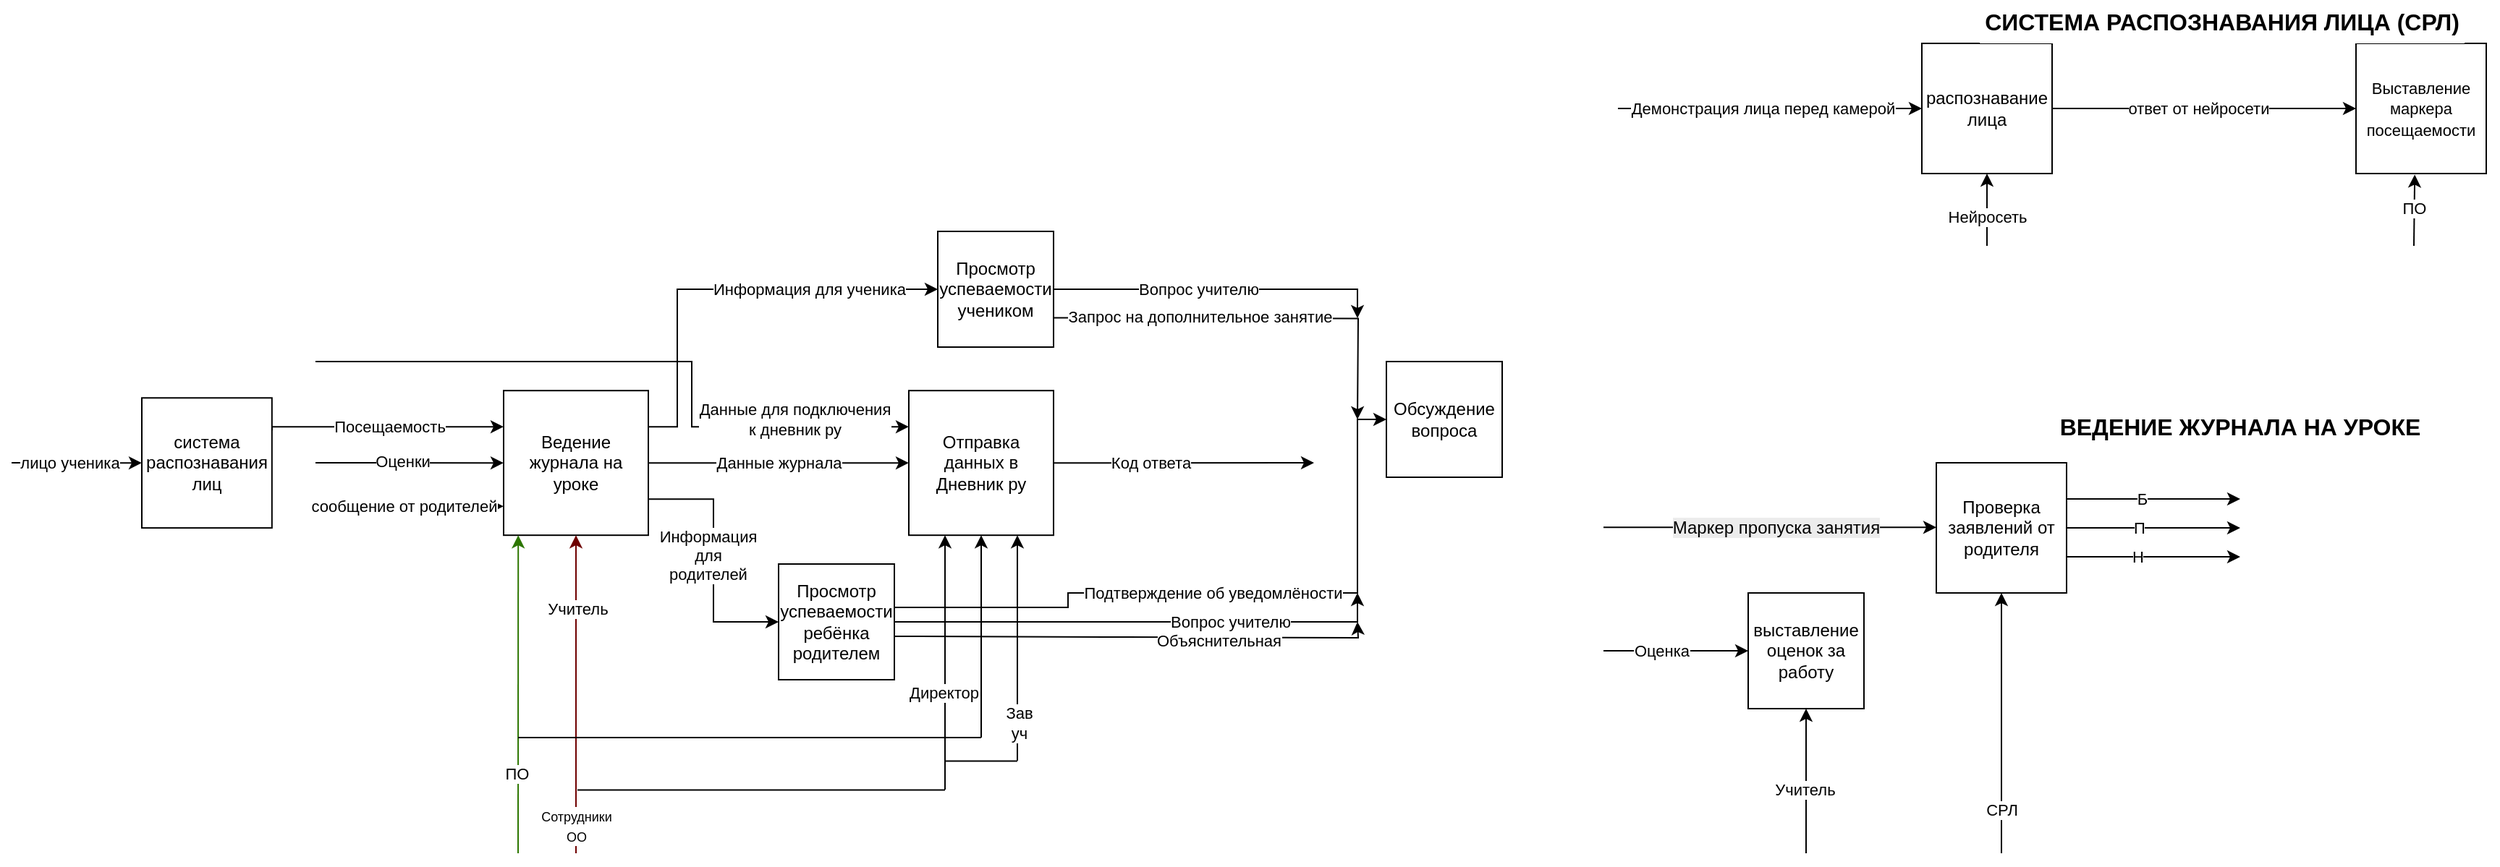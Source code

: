 <mxfile version="26.2.13">
  <diagram name="Page-1" id="b520641d-4fe3-3701-9064-5fc419738815">
    <mxGraphModel dx="2290" dy="654" grid="1" gridSize="10" guides="1" tooltips="1" connect="1" arrows="1" fold="1" page="1" pageScale="1" pageWidth="1100" pageHeight="850" background="none" math="0" shadow="0">
      <root>
        <mxCell id="0" />
        <mxCell id="1" parent="0" />
        <mxCell id="a_KQKZES5FVJ7V8btjNu-5" value="Ведение журнала на уроке" style="whiteSpace=wrap;html=1;aspect=fixed;" parent="1" vertex="1">
          <mxGeometry x="340" y="270.09" width="100" height="100" as="geometry" />
        </mxCell>
        <mxCell id="a_KQKZES5FVJ7V8btjNu-7" value="Отправка данных в Дневник ру" style="whiteSpace=wrap;html=1;aspect=fixed;" parent="1" vertex="1">
          <mxGeometry x="620" y="270.09" width="100" height="100" as="geometry" />
        </mxCell>
        <mxCell id="a_KQKZES5FVJ7V8btjNu-8" value="" style="endArrow=classic;html=1;rounded=0;entryX=0;entryY=0.25;entryDx=0;entryDy=0;exitX=1;exitY=0.25;exitDx=0;exitDy=0;edgeStyle=orthogonalEdgeStyle;" parent="1" target="a_KQKZES5FVJ7V8btjNu-5" edge="1" source="LoUIGh0NSEN0plgmOMM--36">
          <mxGeometry width="50" height="50" relative="1" as="geometry">
            <mxPoint x="210" y="295.09" as="sourcePoint" />
            <mxPoint x="530" y="430.09" as="targetPoint" />
            <Array as="points">
              <mxPoint x="180" y="295" />
            </Array>
          </mxGeometry>
        </mxCell>
        <mxCell id="a_KQKZES5FVJ7V8btjNu-9" value="Посещаемость" style="edgeLabel;html=1;align=center;verticalAlign=middle;resizable=0;points=[];" parent="a_KQKZES5FVJ7V8btjNu-8" vertex="1" connectable="0">
          <mxGeometry x="-0.226" relative="1" as="geometry">
            <mxPoint x="20" as="offset" />
          </mxGeometry>
        </mxCell>
        <mxCell id="a_KQKZES5FVJ7V8btjNu-10" value="" style="endArrow=classic;html=1;rounded=0;entryX=0;entryY=0.5;entryDx=0;entryDy=0;" parent="1" target="a_KQKZES5FVJ7V8btjNu-5" edge="1">
          <mxGeometry width="50" height="50" relative="1" as="geometry">
            <mxPoint x="210" y="320" as="sourcePoint" />
            <mxPoint x="530" y="430.09" as="targetPoint" />
          </mxGeometry>
        </mxCell>
        <mxCell id="a_KQKZES5FVJ7V8btjNu-11" value="Оценки" style="edgeLabel;html=1;align=center;verticalAlign=middle;resizable=0;points=[];" parent="a_KQKZES5FVJ7V8btjNu-10" vertex="1" connectable="0">
          <mxGeometry x="-0.277" y="1" relative="1" as="geometry">
            <mxPoint x="13" as="offset" />
          </mxGeometry>
        </mxCell>
        <mxCell id="a_KQKZES5FVJ7V8btjNu-12" value="" style="endArrow=classic;html=1;rounded=0;entryX=0;entryY=0.5;entryDx=0;entryDy=0;exitX=1;exitY=0.5;exitDx=0;exitDy=0;" parent="1" source="a_KQKZES5FVJ7V8btjNu-5" target="a_KQKZES5FVJ7V8btjNu-7" edge="1">
          <mxGeometry width="50" height="50" relative="1" as="geometry">
            <mxPoint x="480" y="480.09" as="sourcePoint" />
            <mxPoint x="530" y="430.09" as="targetPoint" />
          </mxGeometry>
        </mxCell>
        <mxCell id="a_KQKZES5FVJ7V8btjNu-13" value="Данные журнала" style="edgeLabel;html=1;align=center;verticalAlign=middle;resizable=0;points=[];" parent="a_KQKZES5FVJ7V8btjNu-12" vertex="1" connectable="0">
          <mxGeometry x="-0.231" relative="1" as="geometry">
            <mxPoint x="21" as="offset" />
          </mxGeometry>
        </mxCell>
        <mxCell id="a_KQKZES5FVJ7V8btjNu-14" value="" style="endArrow=classic;html=1;rounded=0;entryX=0.5;entryY=1;entryDx=0;entryDy=0;fillColor=#a20025;strokeColor=light-dark(#6F0000,#FF0000);" parent="1" target="a_KQKZES5FVJ7V8btjNu-5" edge="1">
          <mxGeometry width="50" height="50" relative="1" as="geometry">
            <mxPoint x="390" y="590" as="sourcePoint" />
            <mxPoint x="540" y="410.09" as="targetPoint" />
          </mxGeometry>
        </mxCell>
        <mxCell id="a_KQKZES5FVJ7V8btjNu-15" value="Учитель" style="edgeLabel;html=1;align=center;verticalAlign=middle;resizable=0;points=[];" parent="a_KQKZES5FVJ7V8btjNu-14" vertex="1" connectable="0">
          <mxGeometry x="0.13" y="-1" relative="1" as="geometry">
            <mxPoint y="-45" as="offset" />
          </mxGeometry>
        </mxCell>
        <mxCell id="LbzOrEqKK1AXwKiynFU2-2" value="&lt;div&gt;&lt;font style=&quot;font-size: 9px;&quot;&gt;Сотрудники&lt;/font&gt;&lt;/div&gt;&lt;div&gt;&lt;font style=&quot;font-size: 9px;&quot;&gt;ОО&lt;/font&gt;&lt;/div&gt;" style="edgeLabel;html=1;align=center;verticalAlign=middle;resizable=0;points=[];" parent="a_KQKZES5FVJ7V8btjNu-14" vertex="1" connectable="0">
          <mxGeometry x="-0.804" relative="1" as="geometry">
            <mxPoint y="2" as="offset" />
          </mxGeometry>
        </mxCell>
        <mxCell id="a_KQKZES5FVJ7V8btjNu-16" value="" style="endArrow=classic;html=1;rounded=0;entryX=0.25;entryY=1;entryDx=0;entryDy=0;strokeColor=light-dark(#000000,#FF0000);" parent="1" target="a_KQKZES5FVJ7V8btjNu-7" edge="1">
          <mxGeometry width="50" height="50" relative="1" as="geometry">
            <mxPoint x="645" y="546" as="sourcePoint" />
            <mxPoint x="540" y="410.09" as="targetPoint" />
          </mxGeometry>
        </mxCell>
        <mxCell id="a_KQKZES5FVJ7V8btjNu-19" value="Директор" style="edgeLabel;html=1;align=center;verticalAlign=middle;resizable=0;points=[];" parent="a_KQKZES5FVJ7V8btjNu-16" vertex="1" connectable="0">
          <mxGeometry x="-0.062" y="1" relative="1" as="geometry">
            <mxPoint y="15" as="offset" />
          </mxGeometry>
        </mxCell>
        <mxCell id="a_KQKZES5FVJ7V8btjNu-17" value="" style="endArrow=none;html=1;rounded=0;strokeColor=light-dark(#000000,#FF0000);" parent="1" edge="1">
          <mxGeometry width="50" height="50" relative="1" as="geometry">
            <mxPoint x="645" y="546.25" as="sourcePoint" />
            <mxPoint x="391" y="546.25" as="targetPoint" />
            <Array as="points">
              <mxPoint x="520" y="546.25" />
            </Array>
          </mxGeometry>
        </mxCell>
        <mxCell id="a_KQKZES5FVJ7V8btjNu-20" value="" style="endArrow=none;html=1;rounded=0;strokeColor=light-dark(#000000,#FF0000);" parent="1" edge="1">
          <mxGeometry width="50" height="50" relative="1" as="geometry">
            <mxPoint x="645" y="526.25" as="sourcePoint" />
            <mxPoint x="695" y="526.25" as="targetPoint" />
            <Array as="points">
              <mxPoint x="665" y="526.25" />
            </Array>
          </mxGeometry>
        </mxCell>
        <mxCell id="a_KQKZES5FVJ7V8btjNu-21" value="" style="endArrow=classic;html=1;rounded=0;entryX=0.75;entryY=1;entryDx=0;entryDy=0;strokeColor=light-dark(#000000,#FF0000);" parent="1" target="a_KQKZES5FVJ7V8btjNu-7" edge="1">
          <mxGeometry width="50" height="50" relative="1" as="geometry">
            <mxPoint x="695" y="526" as="sourcePoint" />
            <mxPoint x="540" y="410.09" as="targetPoint" />
          </mxGeometry>
        </mxCell>
        <mxCell id="a_KQKZES5FVJ7V8btjNu-22" value="&lt;div&gt;Зав&lt;/div&gt;&lt;div&gt;уч&lt;/div&gt;" style="edgeLabel;html=1;align=center;verticalAlign=middle;resizable=0;points=[];" parent="a_KQKZES5FVJ7V8btjNu-21" vertex="1" connectable="0">
          <mxGeometry x="0.043" y="-1" relative="1" as="geometry">
            <mxPoint y="55" as="offset" />
          </mxGeometry>
        </mxCell>
        <mxCell id="a_KQKZES5FVJ7V8btjNu-23" value="" style="endArrow=classic;html=1;rounded=0;exitX=1;exitY=0.5;exitDx=0;exitDy=0;" parent="1" source="a_KQKZES5FVJ7V8btjNu-7" edge="1">
          <mxGeometry width="50" height="50" relative="1" as="geometry">
            <mxPoint x="490" y="460.09" as="sourcePoint" />
            <mxPoint x="900" y="320" as="targetPoint" />
          </mxGeometry>
        </mxCell>
        <mxCell id="LoUIGh0NSEN0plgmOMM--10" value="Код ответа" style="edgeLabel;html=1;align=center;verticalAlign=middle;resizable=0;points=[];" vertex="1" connectable="0" parent="a_KQKZES5FVJ7V8btjNu-23">
          <mxGeometry x="-0.321" y="1" relative="1" as="geometry">
            <mxPoint x="6" y="1" as="offset" />
          </mxGeometry>
        </mxCell>
        <mxCell id="LbzOrEqKK1AXwKiynFU2-1" value="" style="endArrow=classic;html=1;rounded=0;entryX=0.101;entryY=1;entryDx=0;entryDy=0;entryPerimeter=0;fillColor=#60a917;strokeColor=light-dark(#2D7600,#09B12B);" parent="1" target="a_KQKZES5FVJ7V8btjNu-5" edge="1">
          <mxGeometry width="50" height="50" relative="1" as="geometry">
            <mxPoint x="350" y="590" as="sourcePoint" />
            <mxPoint x="520" y="440.09" as="targetPoint" />
          </mxGeometry>
        </mxCell>
        <mxCell id="LbzOrEqKK1AXwKiynFU2-3" value="ПО" style="edgeLabel;html=1;align=center;verticalAlign=middle;resizable=0;points=[];" parent="LbzOrEqKK1AXwKiynFU2-1" vertex="1" connectable="0">
          <mxGeometry x="-0.017" y="1" relative="1" as="geometry">
            <mxPoint y="53" as="offset" />
          </mxGeometry>
        </mxCell>
        <mxCell id="LbzOrEqKK1AXwKiynFU2-4" value="" style="endArrow=classic;html=1;rounded=0;entryX=0.5;entryY=1;entryDx=0;entryDy=0;strokeColor=light-dark(#000000,#09B12B);" parent="1" target="a_KQKZES5FVJ7V8btjNu-7" edge="1">
          <mxGeometry width="50" height="50" relative="1" as="geometry">
            <mxPoint x="670" y="510" as="sourcePoint" />
            <mxPoint x="530" y="420.09" as="targetPoint" />
          </mxGeometry>
        </mxCell>
        <mxCell id="LbzOrEqKK1AXwKiynFU2-5" value="" style="endArrow=none;html=1;rounded=0;strokeColor=light-dark(#000000,#09B12B);" parent="1" edge="1">
          <mxGeometry width="50" height="50" relative="1" as="geometry">
            <mxPoint x="350" y="510" as="sourcePoint" />
            <mxPoint x="670" y="510" as="targetPoint" />
          </mxGeometry>
        </mxCell>
        <mxCell id="LbzOrEqKK1AXwKiynFU2-9" value="" style="endArrow=classic;html=1;rounded=0;entryX=0;entryY=0.75;entryDx=0;entryDy=0;" parent="1" edge="1">
          <mxGeometry width="50" height="50" relative="1" as="geometry">
            <mxPoint x="210" y="350" as="sourcePoint" />
            <mxPoint x="340" y="350.09" as="targetPoint" />
          </mxGeometry>
        </mxCell>
        <mxCell id="LbzOrEqKK1AXwKiynFU2-10" value="сообщение от родителей" style="edgeLabel;html=1;align=center;verticalAlign=middle;resizable=0;points=[];" parent="LbzOrEqKK1AXwKiynFU2-9" vertex="1" connectable="0">
          <mxGeometry x="-0.268" relative="1" as="geometry">
            <mxPoint x="13" as="offset" />
          </mxGeometry>
        </mxCell>
        <mxCell id="LoUIGh0NSEN0plgmOMM--8" style="edgeStyle=orthogonalEdgeStyle;rounded=0;orthogonalLoop=1;jettySize=auto;html=1;entryX=0;entryY=0.5;entryDx=0;entryDy=0;" edge="1" parent="1" source="LbzOrEqKK1AXwKiynFU2-18" target="LoUIGh0NSEN0plgmOMM--23">
          <mxGeometry relative="1" as="geometry">
            <mxPoint x="940" y="410" as="targetPoint" />
            <Array as="points">
              <mxPoint x="730" y="420" />
              <mxPoint x="730" y="410" />
              <mxPoint x="930" y="410" />
              <mxPoint x="930" y="290" />
            </Array>
          </mxGeometry>
        </mxCell>
        <mxCell id="LoUIGh0NSEN0plgmOMM--9" value="Подтверждение об уведомлёности" style="edgeLabel;html=1;align=center;verticalAlign=middle;resizable=0;points=[];" vertex="1" connectable="0" parent="LoUIGh0NSEN0plgmOMM--8">
          <mxGeometry x="0.362" relative="1" as="geometry">
            <mxPoint x="-90" as="offset" />
          </mxGeometry>
        </mxCell>
        <mxCell id="LoUIGh0NSEN0plgmOMM--11" style="edgeStyle=orthogonalEdgeStyle;rounded=0;orthogonalLoop=1;jettySize=auto;html=1;" edge="1" parent="1" source="LbzOrEqKK1AXwKiynFU2-18">
          <mxGeometry relative="1" as="geometry">
            <mxPoint x="930" y="410" as="targetPoint" />
            <Array as="points">
              <mxPoint x="930" y="430" />
            </Array>
          </mxGeometry>
        </mxCell>
        <mxCell id="LoUIGh0NSEN0plgmOMM--12" value="Вопрос учителю" style="edgeLabel;html=1;align=center;verticalAlign=middle;resizable=0;points=[];" vertex="1" connectable="0" parent="LoUIGh0NSEN0plgmOMM--11">
          <mxGeometry x="0.363" relative="1" as="geometry">
            <mxPoint as="offset" />
          </mxGeometry>
        </mxCell>
        <mxCell id="LbzOrEqKK1AXwKiynFU2-18" value="Просмотр успеваемости&lt;div&gt;ребёнка&lt;br&gt;&lt;div&gt;&lt;div&gt;родителем&lt;/div&gt;&lt;/div&gt;&lt;/div&gt;" style="whiteSpace=wrap;html=1;aspect=fixed;" parent="1" vertex="1">
          <mxGeometry x="530" y="390" width="80" height="80" as="geometry" />
        </mxCell>
        <mxCell id="LbzOrEqKK1AXwKiynFU2-19" value="" style="endArrow=classic;html=1;rounded=0;entryX=0;entryY=0.5;entryDx=0;entryDy=0;edgeStyle=orthogonalEdgeStyle;exitX=1;exitY=0.75;exitDx=0;exitDy=0;" parent="1" target="LbzOrEqKK1AXwKiynFU2-18" edge="1" source="a_KQKZES5FVJ7V8btjNu-5">
          <mxGeometry width="50" height="50" relative="1" as="geometry">
            <mxPoint x="540" y="345" as="sourcePoint" />
            <mxPoint x="600" y="430" as="targetPoint" />
          </mxGeometry>
        </mxCell>
        <mxCell id="LbzOrEqKK1AXwKiynFU2-20" value="Информация&lt;div&gt;для&lt;/div&gt;&lt;div&gt;&lt;div&gt;родителей&lt;/div&gt;&lt;/div&gt;" style="edgeLabel;html=1;align=center;verticalAlign=middle;resizable=0;points=[];" parent="LbzOrEqKK1AXwKiynFU2-19" vertex="1" connectable="0">
          <mxGeometry x="-0.518" y="1" relative="1" as="geometry">
            <mxPoint x="-1" y="40" as="offset" />
          </mxGeometry>
        </mxCell>
        <mxCell id="LoUIGh0NSEN0plgmOMM--13" value="" style="endArrow=classic;html=1;rounded=0;edgeStyle=orthogonalEdgeStyle;" edge="1" parent="1">
          <mxGeometry width="50" height="50" relative="1" as="geometry">
            <mxPoint x="610" y="440" as="sourcePoint" />
            <mxPoint x="930" y="430" as="targetPoint" />
          </mxGeometry>
        </mxCell>
        <mxCell id="LoUIGh0NSEN0plgmOMM--14" value="Объяснительная" style="edgeLabel;html=1;align=center;verticalAlign=middle;resizable=0;points=[];" vertex="1" connectable="0" parent="LoUIGh0NSEN0plgmOMM--13">
          <mxGeometry x="0.297" relative="1" as="geometry">
            <mxPoint x="9" y="2" as="offset" />
          </mxGeometry>
        </mxCell>
        <mxCell id="LoUIGh0NSEN0plgmOMM--15" value="" style="endArrow=classic;html=1;rounded=0;exitX=1;exitY=0.25;exitDx=0;exitDy=0;edgeStyle=orthogonalEdgeStyle;" edge="1" parent="1" source="a_KQKZES5FVJ7V8btjNu-5" target="LoUIGh0NSEN0plgmOMM--16">
          <mxGeometry width="50" height="50" relative="1" as="geometry">
            <mxPoint x="540" y="360" as="sourcePoint" />
            <mxPoint x="580" y="220" as="targetPoint" />
            <Array as="points">
              <mxPoint x="460" y="295" />
              <mxPoint x="460" y="200" />
            </Array>
          </mxGeometry>
        </mxCell>
        <mxCell id="LoUIGh0NSEN0plgmOMM--17" value="Информация для ученика" style="edgeLabel;html=1;align=center;verticalAlign=middle;resizable=0;points=[];" vertex="1" connectable="0" parent="LoUIGh0NSEN0plgmOMM--15">
          <mxGeometry x="0.413" y="2" relative="1" as="geometry">
            <mxPoint x="-3" y="2" as="offset" />
          </mxGeometry>
        </mxCell>
        <mxCell id="LoUIGh0NSEN0plgmOMM--18" style="edgeStyle=orthogonalEdgeStyle;rounded=0;orthogonalLoop=1;jettySize=auto;html=1;" edge="1" parent="1" source="LoUIGh0NSEN0plgmOMM--16">
          <mxGeometry relative="1" as="geometry">
            <mxPoint x="930" y="220" as="targetPoint" />
            <Array as="points">
              <mxPoint x="930" y="200" />
            </Array>
          </mxGeometry>
        </mxCell>
        <mxCell id="LoUIGh0NSEN0plgmOMM--19" value="Вопрос учителю" style="edgeLabel;html=1;align=center;verticalAlign=middle;resizable=0;points=[];" vertex="1" connectable="0" parent="LoUIGh0NSEN0plgmOMM--18">
          <mxGeometry x="0.094" relative="1" as="geometry">
            <mxPoint x="-26" as="offset" />
          </mxGeometry>
        </mxCell>
        <mxCell id="LoUIGh0NSEN0plgmOMM--21" style="edgeStyle=orthogonalEdgeStyle;rounded=0;orthogonalLoop=1;jettySize=auto;html=1;" edge="1" parent="1">
          <mxGeometry relative="1" as="geometry">
            <mxPoint x="930" y="290" as="targetPoint" />
            <mxPoint x="720" y="219.694" as="sourcePoint" />
          </mxGeometry>
        </mxCell>
        <mxCell id="LoUIGh0NSEN0plgmOMM--22" value="Запрос на дополнительное занятие" style="edgeLabel;html=1;align=center;verticalAlign=middle;resizable=0;points=[];" vertex="1" connectable="0" parent="LoUIGh0NSEN0plgmOMM--21">
          <mxGeometry x="0.137" y="1" relative="1" as="geometry">
            <mxPoint x="-59" as="offset" />
          </mxGeometry>
        </mxCell>
        <mxCell id="LoUIGh0NSEN0plgmOMM--16" value="Просмотр успеваемости учеником" style="whiteSpace=wrap;html=1;aspect=fixed;" vertex="1" parent="1">
          <mxGeometry x="640" y="160" width="80" height="80" as="geometry" />
        </mxCell>
        <mxCell id="LoUIGh0NSEN0plgmOMM--23" value="Обсуждение вопроса" style="whiteSpace=wrap;html=1;aspect=fixed;" vertex="1" parent="1">
          <mxGeometry x="950" y="250.0" width="80" height="80" as="geometry" />
        </mxCell>
        <mxCell id="LoUIGh0NSEN0plgmOMM--5" value="" style="endArrow=classic;html=1;rounded=0;edgeStyle=orthogonalEdgeStyle;entryX=0;entryY=0.25;entryDx=0;entryDy=0;" edge="1" parent="1" target="a_KQKZES5FVJ7V8btjNu-7">
          <mxGeometry width="50" height="50" relative="1" as="geometry">
            <mxPoint x="210" y="250" as="sourcePoint" />
            <mxPoint x="530" y="320" as="targetPoint" />
            <Array as="points">
              <mxPoint x="210" y="250" />
              <mxPoint x="470" y="250" />
              <mxPoint x="470" y="295" />
            </Array>
          </mxGeometry>
        </mxCell>
        <mxCell id="LoUIGh0NSEN0plgmOMM--6" value="Данные для подключения&lt;div&gt;к дневник ру&lt;/div&gt;" style="edgeLabel;html=1;align=center;verticalAlign=middle;resizable=0;points=[];" vertex="1" connectable="0" parent="LoUIGh0NSEN0plgmOMM--5">
          <mxGeometry x="-0.899" relative="1" as="geometry">
            <mxPoint x="308" y="40" as="offset" />
          </mxGeometry>
        </mxCell>
        <mxCell id="LoUIGh0NSEN0plgmOMM--41" style="edgeStyle=orthogonalEdgeStyle;rounded=0;orthogonalLoop=1;jettySize=auto;html=1;entryX=0;entryY=0.5;entryDx=0;entryDy=0;" edge="1" parent="1" source="LoUIGh0NSEN0plgmOMM--25" target="LoUIGh0NSEN0plgmOMM--31">
          <mxGeometry relative="1" as="geometry" />
        </mxCell>
        <mxCell id="LoUIGh0NSEN0plgmOMM--45" value="ответ от нейросети" style="edgeLabel;html=1;align=center;verticalAlign=middle;resizable=0;points=[];" vertex="1" connectable="0" parent="LoUIGh0NSEN0plgmOMM--41">
          <mxGeometry x="-0.039" y="-3" relative="1" as="geometry">
            <mxPoint y="-3" as="offset" />
          </mxGeometry>
        </mxCell>
        <mxCell id="LoUIGh0NSEN0plgmOMM--25" value="распознавание лица" style="whiteSpace=wrap;html=1;aspect=fixed;" vertex="1" parent="1">
          <mxGeometry x="1320" y="30" width="90" height="90" as="geometry" />
        </mxCell>
        <mxCell id="LoUIGh0NSEN0plgmOMM--26" value="" style="endArrow=classic;html=1;rounded=0;entryX=0;entryY=0.5;entryDx=0;entryDy=0;" edge="1" parent="1" target="LoUIGh0NSEN0plgmOMM--25">
          <mxGeometry width="50" height="50" relative="1" as="geometry">
            <mxPoint x="1110" y="75" as="sourcePoint" />
            <mxPoint x="1480" y="110" as="targetPoint" />
          </mxGeometry>
        </mxCell>
        <mxCell id="LoUIGh0NSEN0plgmOMM--28" value="Демонстрация лица перед камерой" style="edgeLabel;html=1;align=center;verticalAlign=middle;resizable=0;points=[];" vertex="1" connectable="0" parent="LoUIGh0NSEN0plgmOMM--26">
          <mxGeometry x="-0.037" y="-1" relative="1" as="geometry">
            <mxPoint x="-1" y="-1" as="offset" />
          </mxGeometry>
        </mxCell>
        <mxCell id="LoUIGh0NSEN0plgmOMM--29" value="" style="endArrow=classic;html=1;rounded=0;exitX=1;exitY=0.5;exitDx=0;exitDy=0;entryX=0;entryY=0.5;entryDx=0;entryDy=0;" edge="1" parent="1" source="LoUIGh0NSEN0plgmOMM--31" target="LoUIGh0NSEN0plgmOMM--31">
          <mxGeometry width="50" height="50" relative="1" as="geometry">
            <mxPoint x="1410" y="77.16" as="sourcePoint" />
            <mxPoint x="1780" y="77.16" as="targetPoint" />
          </mxGeometry>
        </mxCell>
        <mxCell id="LoUIGh0NSEN0plgmOMM--36" value="система распознавания лиц" style="whiteSpace=wrap;html=1;aspect=fixed;" vertex="1" parent="1">
          <mxGeometry x="90" y="275.14" width="89.91" height="89.91" as="geometry" />
        </mxCell>
        <mxCell id="LoUIGh0NSEN0plgmOMM--37" value="" style="endArrow=classic;html=1;rounded=0;entryX=0;entryY=0.5;entryDx=0;entryDy=0;" edge="1" parent="1" target="LoUIGh0NSEN0plgmOMM--36">
          <mxGeometry width="50" height="50" relative="1" as="geometry">
            <mxPoint y="320" as="sourcePoint" />
            <mxPoint x="150" y="360" as="targetPoint" />
          </mxGeometry>
        </mxCell>
        <mxCell id="LoUIGh0NSEN0plgmOMM--38" value="лицо ученика" style="edgeLabel;html=1;align=center;verticalAlign=middle;resizable=0;points=[];" vertex="1" connectable="0" parent="LoUIGh0NSEN0plgmOMM--37">
          <mxGeometry x="-0.254" relative="1" as="geometry">
            <mxPoint x="6" as="offset" />
          </mxGeometry>
        </mxCell>
        <mxCell id="LoUIGh0NSEN0plgmOMM--31" value="&lt;span style=&quot;font-size: 11px; text-wrap-mode: nowrap; background-color: rgb(255, 255, 255);&quot;&gt;Выставление&lt;/span&gt;&lt;div&gt;&lt;span style=&quot;font-size: 11px; text-wrap-mode: nowrap; background-color: rgb(255, 255, 255);&quot;&gt;маркера&lt;/span&gt;&lt;/div&gt;&lt;div&gt;&lt;span style=&quot;font-size: 11px; text-wrap-mode: nowrap; background-color: rgb(255, 255, 255);&quot;&gt;посещаемости&lt;/span&gt;&lt;/div&gt;" style="whiteSpace=wrap;html=1;aspect=fixed;" vertex="1" parent="1">
          <mxGeometry x="1620" y="30" width="90" height="90" as="geometry" />
        </mxCell>
        <mxCell id="LoUIGh0NSEN0plgmOMM--46" value="&lt;font style=&quot;font-size: 16px;&quot;&gt;СИСТЕМА РАСПОЗНАВАНИЯ ЛИЦА (СРЛ)&lt;/font&gt;" style="text;html=1;align=center;verticalAlign=middle;whiteSpace=wrap;rounded=0;fillColor=default;fontStyle=1" vertex="1" parent="1">
          <mxGeometry x="1360" width="335" height="30" as="geometry" />
        </mxCell>
        <mxCell id="LoUIGh0NSEN0plgmOMM--60" value="&lt;b&gt;&lt;font style=&quot;font-size: 16px;&quot;&gt;ВЕДЕНИЕ ЖУРНАЛА НА УРОКЕ&lt;/font&gt;&lt;/b&gt;" style="text;html=1;align=center;verticalAlign=middle;whiteSpace=wrap;rounded=0;" vertex="1" parent="1">
          <mxGeometry x="1370" y="280" width="340" height="30" as="geometry" />
        </mxCell>
        <mxCell id="LoUIGh0NSEN0plgmOMM--70" style="edgeStyle=orthogonalEdgeStyle;rounded=0;orthogonalLoop=1;jettySize=auto;html=1;" edge="1" parent="1">
          <mxGeometry relative="1" as="geometry">
            <mxPoint x="1540" y="345" as="targetPoint" />
            <mxPoint x="1420" y="345" as="sourcePoint" />
          </mxGeometry>
        </mxCell>
        <mxCell id="LoUIGh0NSEN0plgmOMM--75" value="Б" style="edgeLabel;html=1;align=center;verticalAlign=middle;resizable=0;points=[];" vertex="1" connectable="0" parent="LoUIGh0NSEN0plgmOMM--70">
          <mxGeometry x="-0.133" relative="1" as="geometry">
            <mxPoint as="offset" />
          </mxGeometry>
        </mxCell>
        <mxCell id="LoUIGh0NSEN0plgmOMM--72" style="edgeStyle=orthogonalEdgeStyle;rounded=0;orthogonalLoop=1;jettySize=auto;html=1;" edge="1" parent="1">
          <mxGeometry relative="1" as="geometry">
            <mxPoint x="1540" y="385" as="targetPoint" />
            <mxPoint x="1420" y="385" as="sourcePoint" />
          </mxGeometry>
        </mxCell>
        <mxCell id="LoUIGh0NSEN0plgmOMM--77" value="Н" style="edgeLabel;html=1;align=center;verticalAlign=middle;resizable=0;points=[];" vertex="1" connectable="0" parent="LoUIGh0NSEN0plgmOMM--72">
          <mxGeometry x="-0.191" relative="1" as="geometry">
            <mxPoint as="offset" />
          </mxGeometry>
        </mxCell>
        <mxCell id="LoUIGh0NSEN0plgmOMM--73" style="edgeStyle=orthogonalEdgeStyle;rounded=0;orthogonalLoop=1;jettySize=auto;html=1;" edge="1" parent="1">
          <mxGeometry relative="1" as="geometry">
            <mxPoint x="1540" y="365" as="targetPoint" />
            <mxPoint x="1420" y="365" as="sourcePoint" />
          </mxGeometry>
        </mxCell>
        <mxCell id="LoUIGh0NSEN0plgmOMM--76" value="П" style="edgeLabel;html=1;align=center;verticalAlign=middle;resizable=0;points=[];" vertex="1" connectable="0" parent="LoUIGh0NSEN0plgmOMM--73">
          <mxGeometry x="0.2" y="2" relative="1" as="geometry">
            <mxPoint x="-22" y="2" as="offset" />
          </mxGeometry>
        </mxCell>
        <mxCell id="LoUIGh0NSEN0plgmOMM--65" value="Проверка заявлений от родителя" style="whiteSpace=wrap;html=1;aspect=fixed;" vertex="1" parent="1">
          <mxGeometry x="1330" y="320" width="90" height="90" as="geometry" />
        </mxCell>
        <mxCell id="LoUIGh0NSEN0plgmOMM--66" value="" style="endArrow=classic;html=1;rounded=0;entryX=0;entryY=0.5;entryDx=0;entryDy=0;" edge="1" parent="1">
          <mxGeometry width="50" height="50" relative="1" as="geometry">
            <mxPoint x="1100" y="364.66" as="sourcePoint" />
            <mxPoint x="1330" y="364.66" as="targetPoint" />
          </mxGeometry>
        </mxCell>
        <mxCell id="LoUIGh0NSEN0plgmOMM--68" value="&lt;span style=&quot;font-size: 12px; background-color: rgb(236, 236, 236);&quot;&gt;Маркер пропуска занятия&lt;/span&gt;" style="edgeLabel;html=1;align=center;verticalAlign=middle;resizable=0;points=[];" vertex="1" connectable="0" parent="LoUIGh0NSEN0plgmOMM--66">
          <mxGeometry x="0.082" y="1" relative="1" as="geometry">
            <mxPoint x="-6" y="1" as="offset" />
          </mxGeometry>
        </mxCell>
        <mxCell id="LoUIGh0NSEN0plgmOMM--78" value="" style="endArrow=classic;html=1;rounded=0;entryX=0.5;entryY=1;entryDx=0;entryDy=0;" edge="1" parent="1" target="LoUIGh0NSEN0plgmOMM--65">
          <mxGeometry width="50" height="50" relative="1" as="geometry">
            <mxPoint x="1375" y="590" as="sourcePoint" />
            <mxPoint x="1520" y="410" as="targetPoint" />
          </mxGeometry>
        </mxCell>
        <mxCell id="LoUIGh0NSEN0plgmOMM--79" value="СРЛ" style="edgeLabel;html=1;align=center;verticalAlign=middle;resizable=0;points=[];" vertex="1" connectable="0" parent="LoUIGh0NSEN0plgmOMM--78">
          <mxGeometry x="0.138" y="1" relative="1" as="geometry">
            <mxPoint x="1" y="72" as="offset" />
          </mxGeometry>
        </mxCell>
        <mxCell id="LoUIGh0NSEN0plgmOMM--81" value="" style="endArrow=classic;html=1;rounded=0;" edge="1" parent="1">
          <mxGeometry width="50" height="50" relative="1" as="geometry">
            <mxPoint x="1100" y="450" as="sourcePoint" />
            <mxPoint x="1200" y="450.0" as="targetPoint" />
          </mxGeometry>
        </mxCell>
        <mxCell id="LoUIGh0NSEN0plgmOMM--84" value="Оценка" style="edgeLabel;html=1;align=center;verticalAlign=middle;resizable=0;points=[];" vertex="1" connectable="0" parent="LoUIGh0NSEN0plgmOMM--81">
          <mxGeometry x="0.183" y="1" relative="1" as="geometry">
            <mxPoint x="-19" y="1" as="offset" />
          </mxGeometry>
        </mxCell>
        <mxCell id="LoUIGh0NSEN0plgmOMM--83" value="выставление оценок за работу" style="whiteSpace=wrap;html=1;aspect=fixed;" vertex="1" parent="1">
          <mxGeometry x="1200" y="410" width="80" height="80" as="geometry" />
        </mxCell>
        <mxCell id="LoUIGh0NSEN0plgmOMM--85" value="" style="endArrow=classic;html=1;rounded=0;entryX=0.5;entryY=1;entryDx=0;entryDy=0;" edge="1" parent="1" target="LoUIGh0NSEN0plgmOMM--83">
          <mxGeometry width="50" height="50" relative="1" as="geometry">
            <mxPoint x="1240" y="590" as="sourcePoint" />
            <mxPoint x="1350" y="430" as="targetPoint" />
          </mxGeometry>
        </mxCell>
        <mxCell id="LoUIGh0NSEN0plgmOMM--86" value="Учитель" style="edgeLabel;html=1;align=center;verticalAlign=middle;resizable=0;points=[];" vertex="1" connectable="0" parent="LoUIGh0NSEN0plgmOMM--85">
          <mxGeometry x="-0.125" y="1" relative="1" as="geometry">
            <mxPoint as="offset" />
          </mxGeometry>
        </mxCell>
        <mxCell id="LoUIGh0NSEN0plgmOMM--87" value="" style="endArrow=classic;html=1;rounded=0;entryX=0.5;entryY=1;entryDx=0;entryDy=0;" edge="1" parent="1" target="LoUIGh0NSEN0plgmOMM--25">
          <mxGeometry width="50" height="50" relative="1" as="geometry">
            <mxPoint x="1365" y="170" as="sourcePoint" />
            <mxPoint x="1365" y="122" as="targetPoint" />
          </mxGeometry>
        </mxCell>
        <mxCell id="LoUIGh0NSEN0plgmOMM--88" value="Нейросеть" style="edgeLabel;html=1;align=center;verticalAlign=middle;resizable=0;points=[];" vertex="1" connectable="0" parent="LoUIGh0NSEN0plgmOMM--87">
          <mxGeometry x="-0.354" relative="1" as="geometry">
            <mxPoint y="-4" as="offset" />
          </mxGeometry>
        </mxCell>
        <mxCell id="LoUIGh0NSEN0plgmOMM--89" value="" style="endArrow=classic;html=1;rounded=0;entryX=0.451;entryY=1.008;entryDx=0;entryDy=0;entryPerimeter=0;" edge="1" parent="1" target="LoUIGh0NSEN0plgmOMM--31">
          <mxGeometry width="50" height="50" relative="1" as="geometry">
            <mxPoint x="1660" y="170" as="sourcePoint" />
            <mxPoint x="1680" y="190" as="targetPoint" />
          </mxGeometry>
        </mxCell>
        <mxCell id="LoUIGh0NSEN0plgmOMM--90" value="ПО" style="edgeLabel;html=1;align=center;verticalAlign=middle;resizable=0;points=[];" vertex="1" connectable="0" parent="LoUIGh0NSEN0plgmOMM--89">
          <mxGeometry x="0.072" y="1" relative="1" as="geometry">
            <mxPoint as="offset" />
          </mxGeometry>
        </mxCell>
      </root>
    </mxGraphModel>
  </diagram>
</mxfile>
